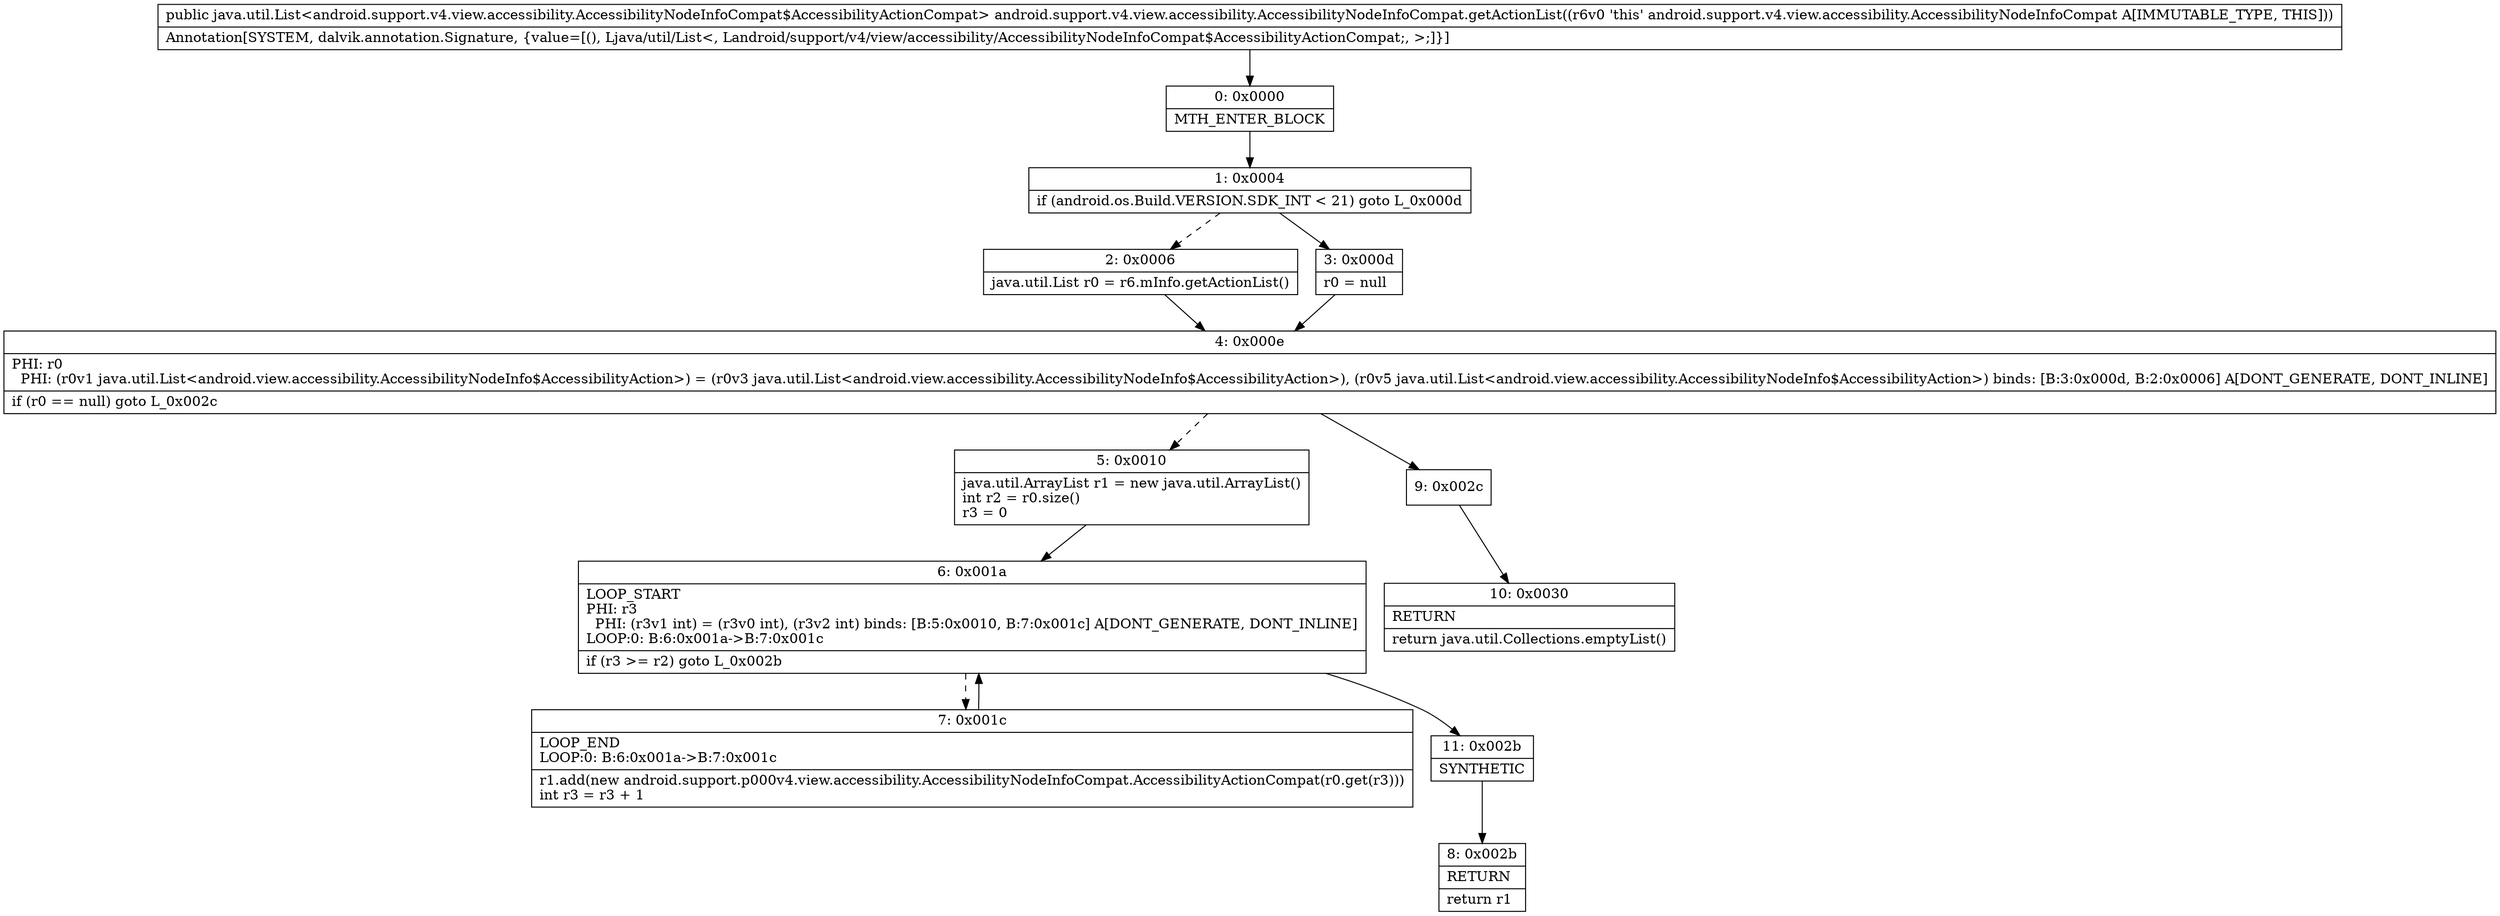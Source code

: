 digraph "CFG forandroid.support.v4.view.accessibility.AccessibilityNodeInfoCompat.getActionList()Ljava\/util\/List;" {
Node_0 [shape=record,label="{0\:\ 0x0000|MTH_ENTER_BLOCK\l}"];
Node_1 [shape=record,label="{1\:\ 0x0004|if (android.os.Build.VERSION.SDK_INT \< 21) goto L_0x000d\l}"];
Node_2 [shape=record,label="{2\:\ 0x0006|java.util.List r0 = r6.mInfo.getActionList()\l}"];
Node_3 [shape=record,label="{3\:\ 0x000d|r0 = null\l}"];
Node_4 [shape=record,label="{4\:\ 0x000e|PHI: r0 \l  PHI: (r0v1 java.util.List\<android.view.accessibility.AccessibilityNodeInfo$AccessibilityAction\>) = (r0v3 java.util.List\<android.view.accessibility.AccessibilityNodeInfo$AccessibilityAction\>), (r0v5 java.util.List\<android.view.accessibility.AccessibilityNodeInfo$AccessibilityAction\>) binds: [B:3:0x000d, B:2:0x0006] A[DONT_GENERATE, DONT_INLINE]\l|if (r0 == null) goto L_0x002c\l}"];
Node_5 [shape=record,label="{5\:\ 0x0010|java.util.ArrayList r1 = new java.util.ArrayList()\lint r2 = r0.size()\lr3 = 0\l}"];
Node_6 [shape=record,label="{6\:\ 0x001a|LOOP_START\lPHI: r3 \l  PHI: (r3v1 int) = (r3v0 int), (r3v2 int) binds: [B:5:0x0010, B:7:0x001c] A[DONT_GENERATE, DONT_INLINE]\lLOOP:0: B:6:0x001a\-\>B:7:0x001c\l|if (r3 \>= r2) goto L_0x002b\l}"];
Node_7 [shape=record,label="{7\:\ 0x001c|LOOP_END\lLOOP:0: B:6:0x001a\-\>B:7:0x001c\l|r1.add(new android.support.p000v4.view.accessibility.AccessibilityNodeInfoCompat.AccessibilityActionCompat(r0.get(r3)))\lint r3 = r3 + 1\l}"];
Node_8 [shape=record,label="{8\:\ 0x002b|RETURN\l|return r1\l}"];
Node_9 [shape=record,label="{9\:\ 0x002c}"];
Node_10 [shape=record,label="{10\:\ 0x0030|RETURN\l|return java.util.Collections.emptyList()\l}"];
Node_11 [shape=record,label="{11\:\ 0x002b|SYNTHETIC\l}"];
MethodNode[shape=record,label="{public java.util.List\<android.support.v4.view.accessibility.AccessibilityNodeInfoCompat$AccessibilityActionCompat\> android.support.v4.view.accessibility.AccessibilityNodeInfoCompat.getActionList((r6v0 'this' android.support.v4.view.accessibility.AccessibilityNodeInfoCompat A[IMMUTABLE_TYPE, THIS]))  | Annotation[SYSTEM, dalvik.annotation.Signature, \{value=[(), Ljava\/util\/List\<, Landroid\/support\/v4\/view\/accessibility\/AccessibilityNodeInfoCompat$AccessibilityActionCompat;, \>;]\}]\l}"];
MethodNode -> Node_0;
Node_0 -> Node_1;
Node_1 -> Node_2[style=dashed];
Node_1 -> Node_3;
Node_2 -> Node_4;
Node_3 -> Node_4;
Node_4 -> Node_5[style=dashed];
Node_4 -> Node_9;
Node_5 -> Node_6;
Node_6 -> Node_7[style=dashed];
Node_6 -> Node_11;
Node_7 -> Node_6;
Node_9 -> Node_10;
Node_11 -> Node_8;
}

